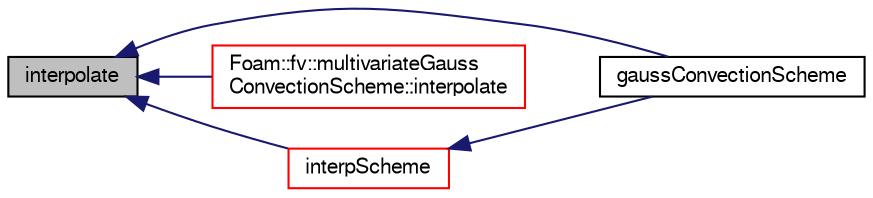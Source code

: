 digraph "interpolate"
{
  bgcolor="transparent";
  edge [fontname="FreeSans",fontsize="10",labelfontname="FreeSans",labelfontsize="10"];
  node [fontname="FreeSans",fontsize="10",shape=record];
  rankdir="LR";
  Node1017 [label="interpolate",height=0.2,width=0.4,color="black", fillcolor="grey75", style="filled", fontcolor="black"];
  Node1017 -> Node1018 [dir="back",color="midnightblue",fontsize="10",style="solid",fontname="FreeSans"];
  Node1018 [label="gaussConvectionScheme",height=0.2,width=0.4,color="black",URL="$a22446.html#aa9b19c02f50dec0beb32417f7df60761",tooltip="Construct from flux and Istream. "];
  Node1017 -> Node1019 [dir="back",color="midnightblue",fontsize="10",style="solid",fontname="FreeSans"];
  Node1019 [label="Foam::fv::multivariateGauss\lConvectionScheme::interpolate",height=0.2,width=0.4,color="red",URL="$a22450.html#a947138739cfec15812950b4f318edad6"];
  Node1017 -> Node1021 [dir="back",color="midnightblue",fontsize="10",style="solid",fontname="FreeSans"];
  Node1021 [label="interpScheme",height=0.2,width=0.4,color="red",URL="$a22446.html#a88fefba11dbebed6918d5b06bb3d3907"];
  Node1021 -> Node1018 [dir="back",color="midnightblue",fontsize="10",style="solid",fontname="FreeSans"];
}
